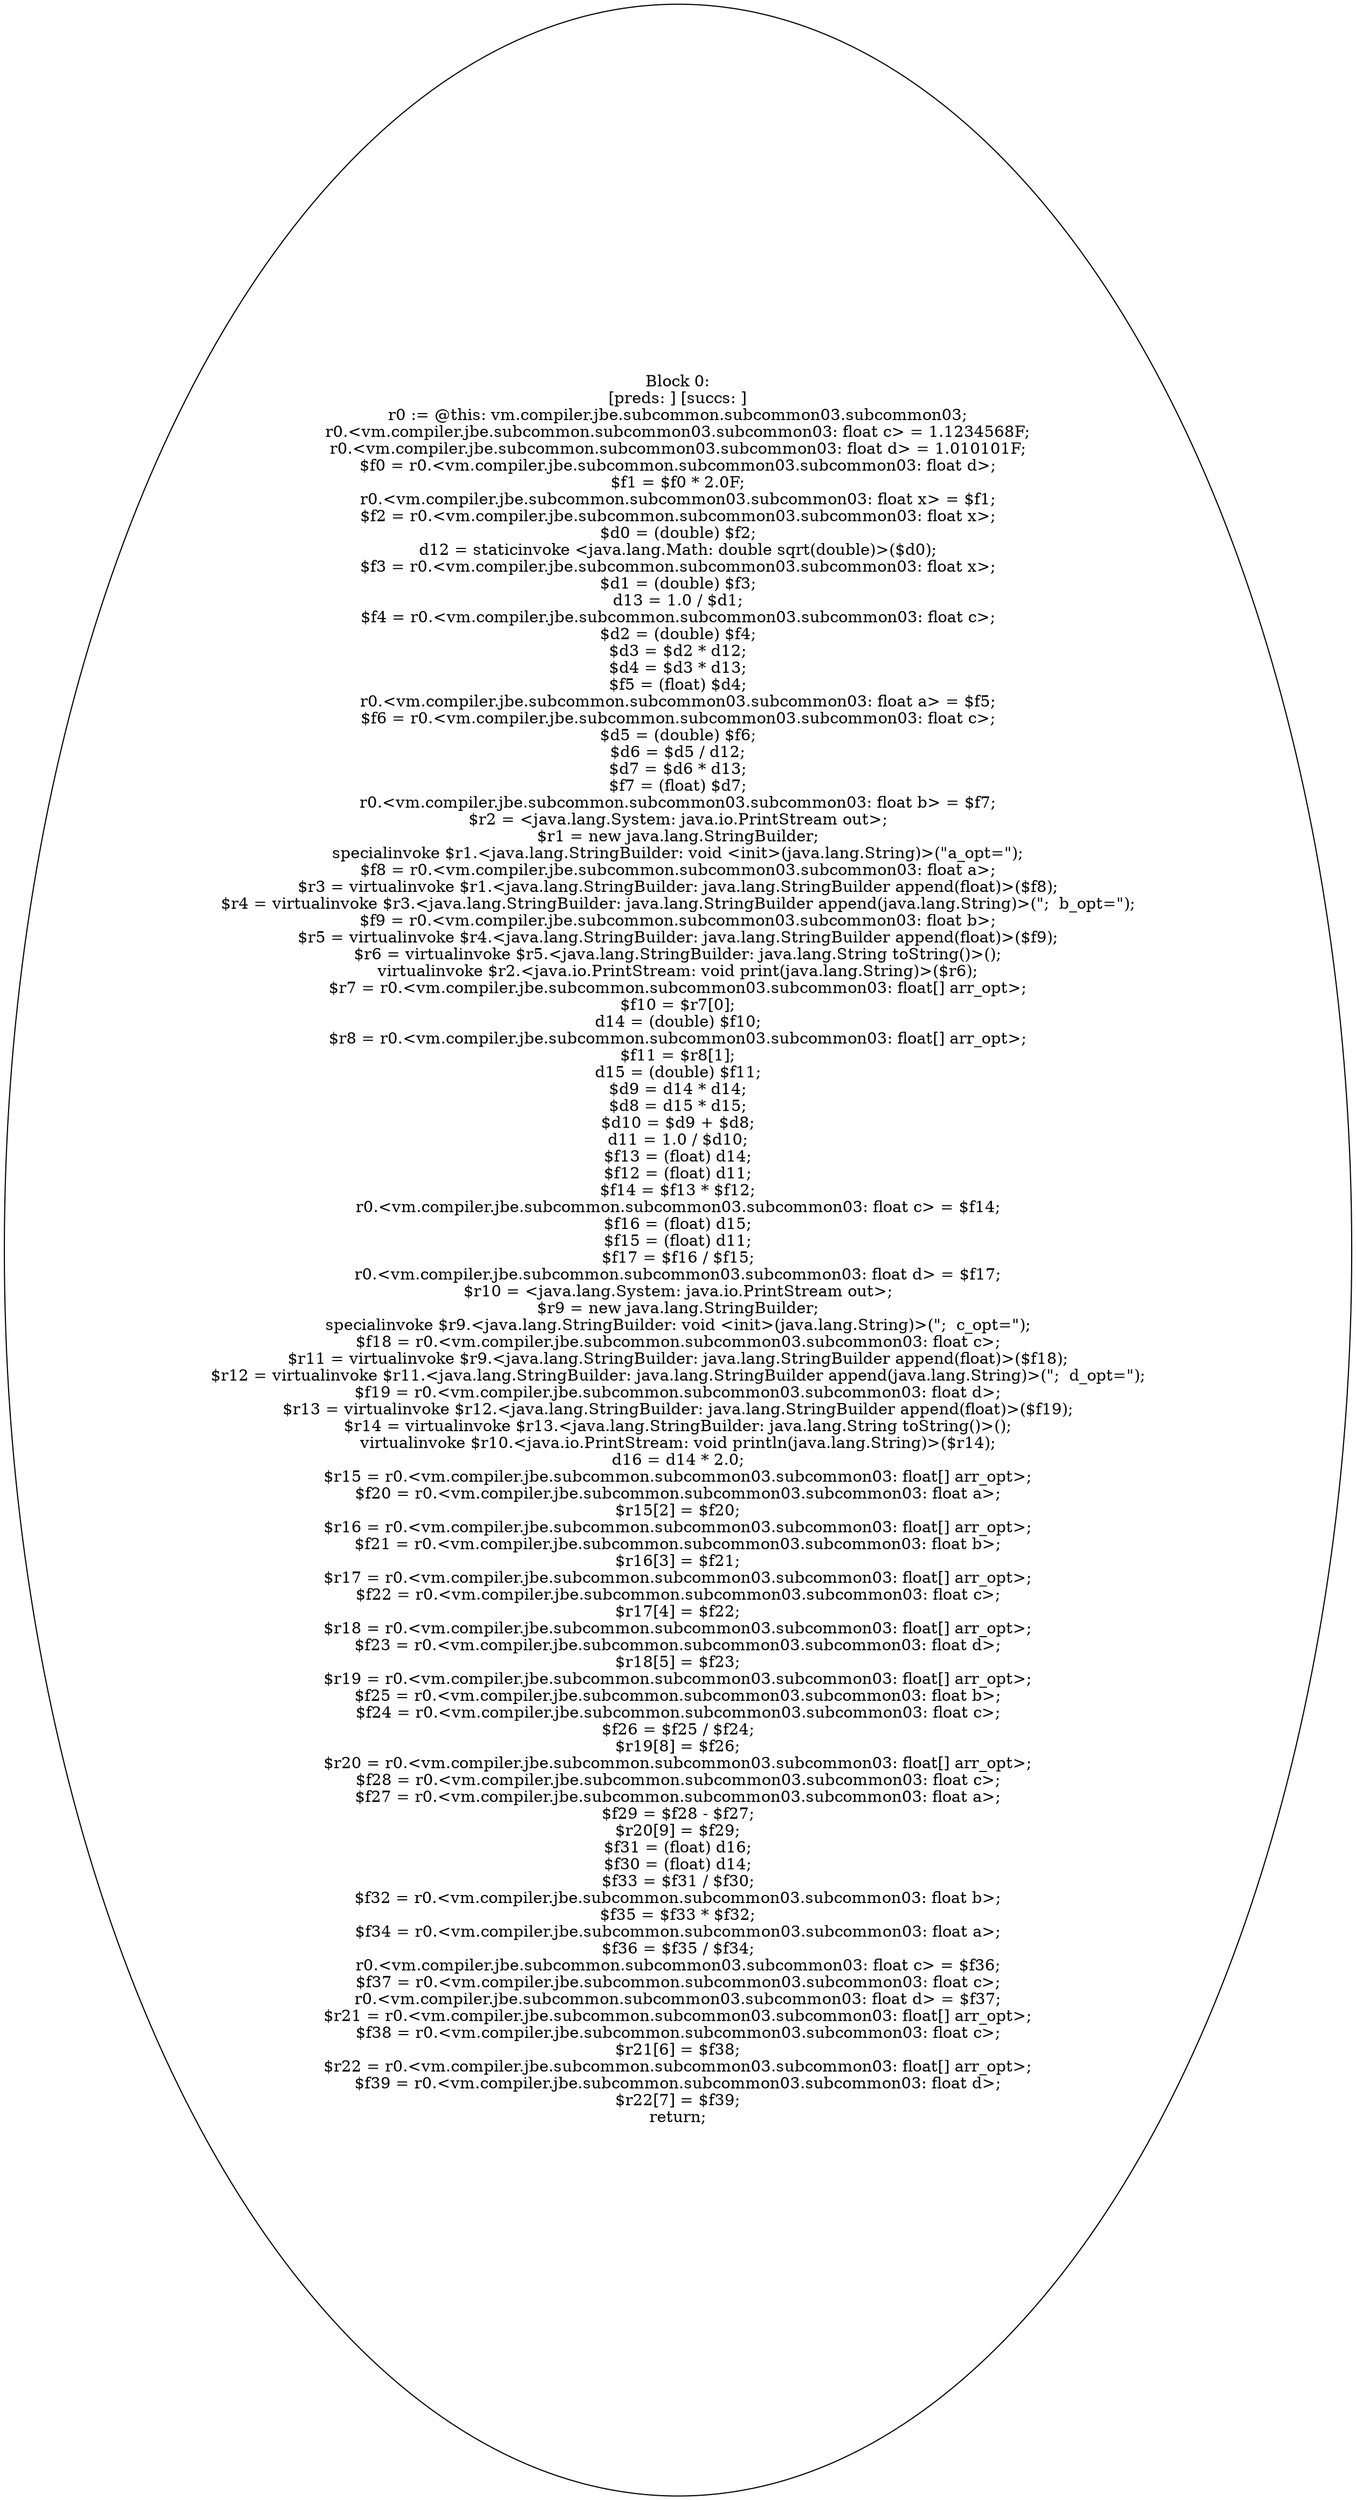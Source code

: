 digraph "unitGraph" {
    "Block 0:
[preds: ] [succs: ]
r0 := @this: vm.compiler.jbe.subcommon.subcommon03.subcommon03;
r0.<vm.compiler.jbe.subcommon.subcommon03.subcommon03: float c> = 1.1234568F;
r0.<vm.compiler.jbe.subcommon.subcommon03.subcommon03: float d> = 1.010101F;
$f0 = r0.<vm.compiler.jbe.subcommon.subcommon03.subcommon03: float d>;
$f1 = $f0 * 2.0F;
r0.<vm.compiler.jbe.subcommon.subcommon03.subcommon03: float x> = $f1;
$f2 = r0.<vm.compiler.jbe.subcommon.subcommon03.subcommon03: float x>;
$d0 = (double) $f2;
d12 = staticinvoke <java.lang.Math: double sqrt(double)>($d0);
$f3 = r0.<vm.compiler.jbe.subcommon.subcommon03.subcommon03: float x>;
$d1 = (double) $f3;
d13 = 1.0 / $d1;
$f4 = r0.<vm.compiler.jbe.subcommon.subcommon03.subcommon03: float c>;
$d2 = (double) $f4;
$d3 = $d2 * d12;
$d4 = $d3 * d13;
$f5 = (float) $d4;
r0.<vm.compiler.jbe.subcommon.subcommon03.subcommon03: float a> = $f5;
$f6 = r0.<vm.compiler.jbe.subcommon.subcommon03.subcommon03: float c>;
$d5 = (double) $f6;
$d6 = $d5 / d12;
$d7 = $d6 * d13;
$f7 = (float) $d7;
r0.<vm.compiler.jbe.subcommon.subcommon03.subcommon03: float b> = $f7;
$r2 = <java.lang.System: java.io.PrintStream out>;
$r1 = new java.lang.StringBuilder;
specialinvoke $r1.<java.lang.StringBuilder: void <init>(java.lang.String)>(\"a_opt=\");
$f8 = r0.<vm.compiler.jbe.subcommon.subcommon03.subcommon03: float a>;
$r3 = virtualinvoke $r1.<java.lang.StringBuilder: java.lang.StringBuilder append(float)>($f8);
$r4 = virtualinvoke $r3.<java.lang.StringBuilder: java.lang.StringBuilder append(java.lang.String)>(\";  b_opt=\");
$f9 = r0.<vm.compiler.jbe.subcommon.subcommon03.subcommon03: float b>;
$r5 = virtualinvoke $r4.<java.lang.StringBuilder: java.lang.StringBuilder append(float)>($f9);
$r6 = virtualinvoke $r5.<java.lang.StringBuilder: java.lang.String toString()>();
virtualinvoke $r2.<java.io.PrintStream: void print(java.lang.String)>($r6);
$r7 = r0.<vm.compiler.jbe.subcommon.subcommon03.subcommon03: float[] arr_opt>;
$f10 = $r7[0];
d14 = (double) $f10;
$r8 = r0.<vm.compiler.jbe.subcommon.subcommon03.subcommon03: float[] arr_opt>;
$f11 = $r8[1];
d15 = (double) $f11;
$d9 = d14 * d14;
$d8 = d15 * d15;
$d10 = $d9 + $d8;
d11 = 1.0 / $d10;
$f13 = (float) d14;
$f12 = (float) d11;
$f14 = $f13 * $f12;
r0.<vm.compiler.jbe.subcommon.subcommon03.subcommon03: float c> = $f14;
$f16 = (float) d15;
$f15 = (float) d11;
$f17 = $f16 / $f15;
r0.<vm.compiler.jbe.subcommon.subcommon03.subcommon03: float d> = $f17;
$r10 = <java.lang.System: java.io.PrintStream out>;
$r9 = new java.lang.StringBuilder;
specialinvoke $r9.<java.lang.StringBuilder: void <init>(java.lang.String)>(\";  c_opt=\");
$f18 = r0.<vm.compiler.jbe.subcommon.subcommon03.subcommon03: float c>;
$r11 = virtualinvoke $r9.<java.lang.StringBuilder: java.lang.StringBuilder append(float)>($f18);
$r12 = virtualinvoke $r11.<java.lang.StringBuilder: java.lang.StringBuilder append(java.lang.String)>(\";  d_opt=\");
$f19 = r0.<vm.compiler.jbe.subcommon.subcommon03.subcommon03: float d>;
$r13 = virtualinvoke $r12.<java.lang.StringBuilder: java.lang.StringBuilder append(float)>($f19);
$r14 = virtualinvoke $r13.<java.lang.StringBuilder: java.lang.String toString()>();
virtualinvoke $r10.<java.io.PrintStream: void println(java.lang.String)>($r14);
d16 = d14 * 2.0;
$r15 = r0.<vm.compiler.jbe.subcommon.subcommon03.subcommon03: float[] arr_opt>;
$f20 = r0.<vm.compiler.jbe.subcommon.subcommon03.subcommon03: float a>;
$r15[2] = $f20;
$r16 = r0.<vm.compiler.jbe.subcommon.subcommon03.subcommon03: float[] arr_opt>;
$f21 = r0.<vm.compiler.jbe.subcommon.subcommon03.subcommon03: float b>;
$r16[3] = $f21;
$r17 = r0.<vm.compiler.jbe.subcommon.subcommon03.subcommon03: float[] arr_opt>;
$f22 = r0.<vm.compiler.jbe.subcommon.subcommon03.subcommon03: float c>;
$r17[4] = $f22;
$r18 = r0.<vm.compiler.jbe.subcommon.subcommon03.subcommon03: float[] arr_opt>;
$f23 = r0.<vm.compiler.jbe.subcommon.subcommon03.subcommon03: float d>;
$r18[5] = $f23;
$r19 = r0.<vm.compiler.jbe.subcommon.subcommon03.subcommon03: float[] arr_opt>;
$f25 = r0.<vm.compiler.jbe.subcommon.subcommon03.subcommon03: float b>;
$f24 = r0.<vm.compiler.jbe.subcommon.subcommon03.subcommon03: float c>;
$f26 = $f25 / $f24;
$r19[8] = $f26;
$r20 = r0.<vm.compiler.jbe.subcommon.subcommon03.subcommon03: float[] arr_opt>;
$f28 = r0.<vm.compiler.jbe.subcommon.subcommon03.subcommon03: float c>;
$f27 = r0.<vm.compiler.jbe.subcommon.subcommon03.subcommon03: float a>;
$f29 = $f28 - $f27;
$r20[9] = $f29;
$f31 = (float) d16;
$f30 = (float) d14;
$f33 = $f31 / $f30;
$f32 = r0.<vm.compiler.jbe.subcommon.subcommon03.subcommon03: float b>;
$f35 = $f33 * $f32;
$f34 = r0.<vm.compiler.jbe.subcommon.subcommon03.subcommon03: float a>;
$f36 = $f35 / $f34;
r0.<vm.compiler.jbe.subcommon.subcommon03.subcommon03: float c> = $f36;
$f37 = r0.<vm.compiler.jbe.subcommon.subcommon03.subcommon03: float c>;
r0.<vm.compiler.jbe.subcommon.subcommon03.subcommon03: float d> = $f37;
$r21 = r0.<vm.compiler.jbe.subcommon.subcommon03.subcommon03: float[] arr_opt>;
$f38 = r0.<vm.compiler.jbe.subcommon.subcommon03.subcommon03: float c>;
$r21[6] = $f38;
$r22 = r0.<vm.compiler.jbe.subcommon.subcommon03.subcommon03: float[] arr_opt>;
$f39 = r0.<vm.compiler.jbe.subcommon.subcommon03.subcommon03: float d>;
$r22[7] = $f39;
return;
"
}
